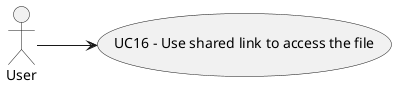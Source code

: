 @startuml

left to right direction
actor User

usecase UC16 as "UC16 - Use shared link to access the file"
User --> UC16

@enduml